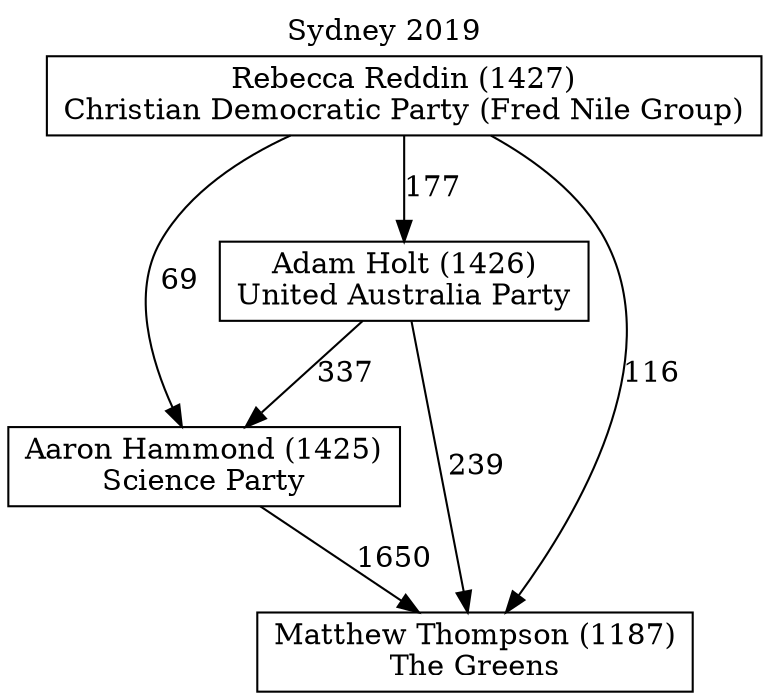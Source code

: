 // House preference flow
digraph "Matthew Thompson (1187)_Sydney_2019" {
	graph [label="Sydney 2019" labelloc=t mclimit=10]
	node [shape=box]
	"Aaron Hammond (1425)" [label="Aaron Hammond (1425)
Science Party"]
	"Adam Holt (1426)" [label="Adam Holt (1426)
United Australia Party"]
	"Matthew Thompson (1187)" [label="Matthew Thompson (1187)
The Greens"]
	"Rebecca Reddin (1427)" [label="Rebecca Reddin (1427)
Christian Democratic Party (Fred Nile Group)"]
	"Aaron Hammond (1425)" -> "Matthew Thompson (1187)" [label=1650]
	"Adam Holt (1426)" -> "Aaron Hammond (1425)" [label=337]
	"Adam Holt (1426)" -> "Matthew Thompson (1187)" [label=239]
	"Rebecca Reddin (1427)" -> "Aaron Hammond (1425)" [label=69]
	"Rebecca Reddin (1427)" -> "Adam Holt (1426)" [label=177]
	"Rebecca Reddin (1427)" -> "Matthew Thompson (1187)" [label=116]
}
